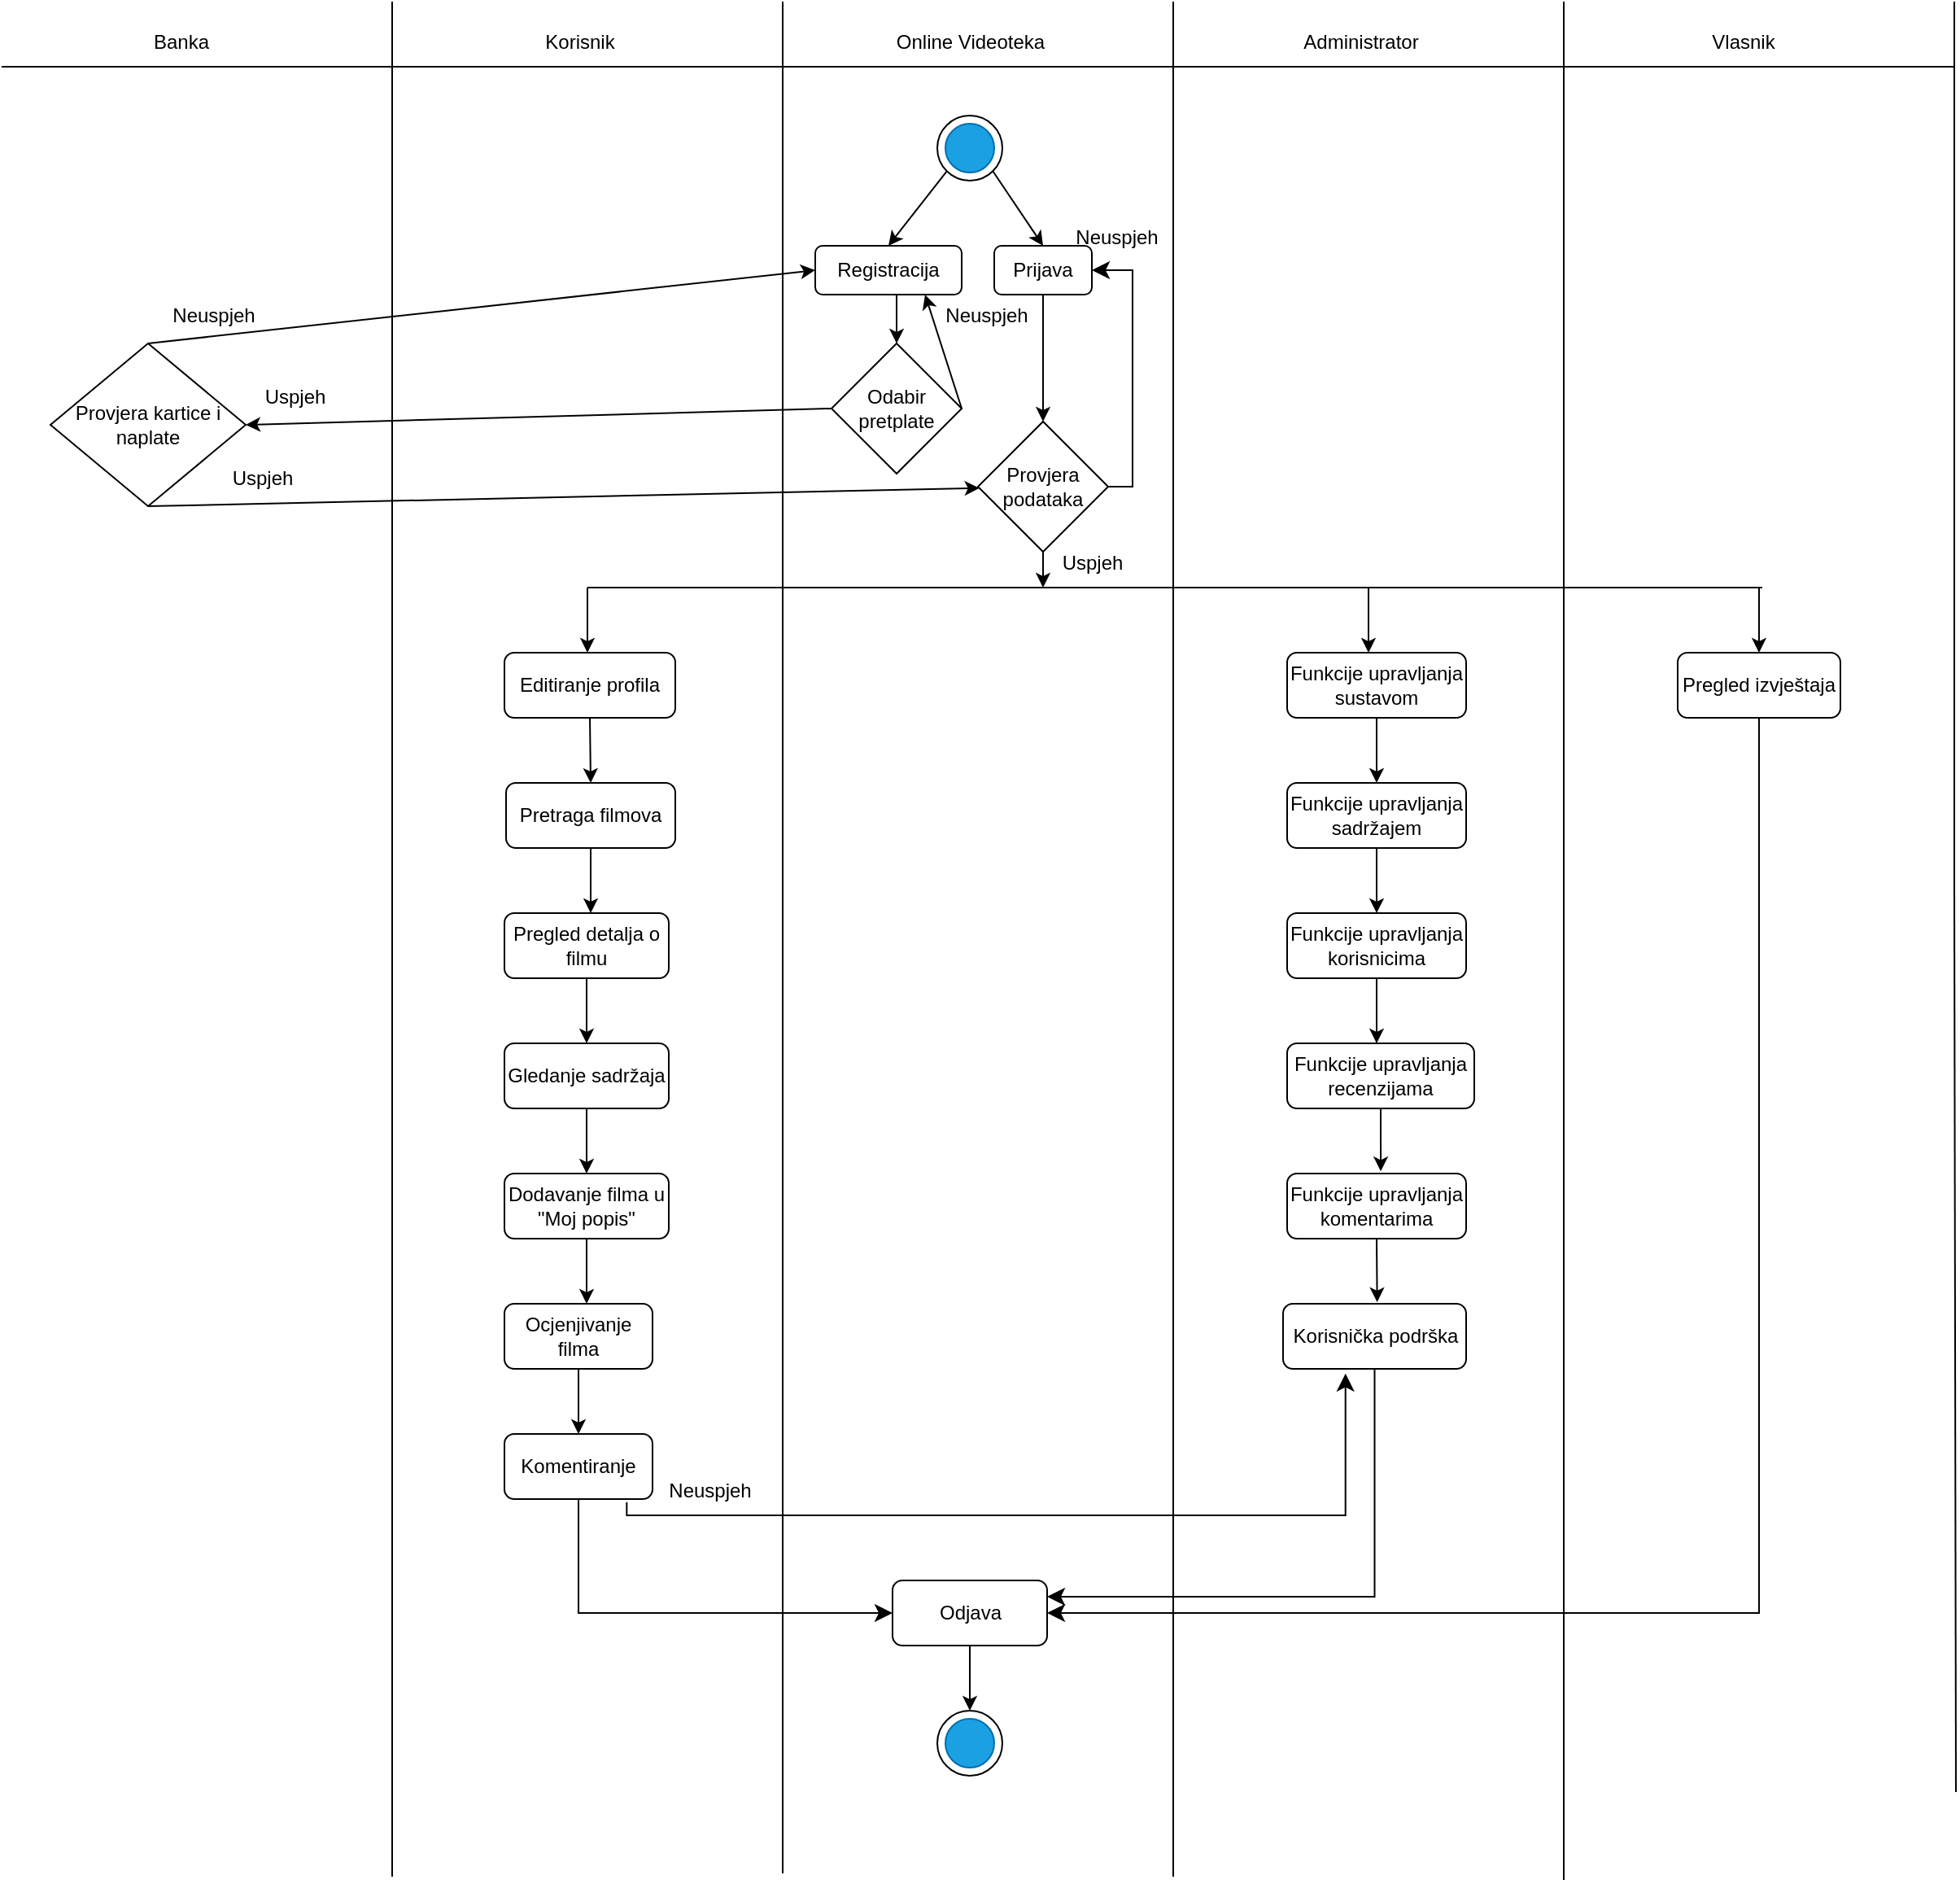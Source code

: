 <mxfile version="21.6.8" type="google">
  <diagram name="Page-1" id="RQWfcXa44yctHv4SCbA-">
    <mxGraphModel grid="1" page="1" gridSize="10" guides="1" tooltips="1" connect="1" arrows="1" fold="1" pageScale="1" pageWidth="827" pageHeight="1169" math="0" shadow="0">
      <root>
        <mxCell id="0" />
        <mxCell id="1" parent="0" />
        <mxCell id="m833cYq_X4YltrBixwbO-1" value="" style="endArrow=none;html=1;rounded=0;" edge="1" parent="1">
          <mxGeometry width="50" height="50" relative="1" as="geometry">
            <mxPoint x="240" y="840" as="sourcePoint" />
            <mxPoint x="240" as="targetPoint" />
          </mxGeometry>
        </mxCell>
        <mxCell id="m833cYq_X4YltrBixwbO-2" value="" style="endArrow=none;html=1;rounded=0;" edge="1" parent="1">
          <mxGeometry width="50" height="50" relative="1" as="geometry">
            <mxPoint y="40" as="sourcePoint" />
            <mxPoint x="1090" y="40" as="targetPoint" />
          </mxGeometry>
        </mxCell>
        <mxCell id="m833cYq_X4YltrBixwbO-3" value="" style="endArrow=none;html=1;rounded=0;" edge="1" parent="1">
          <mxGeometry width="50" height="50" relative="1" as="geometry">
            <mxPoint x="480" y="640" as="sourcePoint" />
            <mxPoint x="480" as="targetPoint" />
          </mxGeometry>
        </mxCell>
        <mxCell id="m833cYq_X4YltrBixwbO-4" value="" style="endArrow=none;html=1;rounded=0;" edge="1" parent="1">
          <mxGeometry width="50" height="50" relative="1" as="geometry">
            <mxPoint x="720" y="731" as="sourcePoint" />
            <mxPoint x="720" as="targetPoint" />
          </mxGeometry>
        </mxCell>
        <mxCell id="m833cYq_X4YltrBixwbO-5" value="Banka" style="text;html=1;align=center;verticalAlign=middle;resizable=0;points=[];autosize=1;strokeColor=none;fillColor=none;" vertex="1" parent="1">
          <mxGeometry x="80" y="10" width="60" height="30" as="geometry" />
        </mxCell>
        <mxCell id="m833cYq_X4YltrBixwbO-6" value="Korisnik" style="text;html=1;align=center;verticalAlign=middle;resizable=0;points=[];autosize=1;strokeColor=none;fillColor=none;" vertex="1" parent="1">
          <mxGeometry x="320" y="10" width="70" height="30" as="geometry" />
        </mxCell>
        <mxCell id="m833cYq_X4YltrBixwbO-7" value="Online Videoteka" style="text;html=1;align=center;verticalAlign=middle;resizable=0;points=[];autosize=1;strokeColor=none;fillColor=none;" vertex="1" parent="1">
          <mxGeometry x="540" y="10" width="110" height="30" as="geometry" />
        </mxCell>
        <mxCell id="m833cYq_X4YltrBixwbO-8" value="Administrator" style="text;html=1;align=center;verticalAlign=middle;resizable=0;points=[];autosize=1;strokeColor=none;fillColor=none;" vertex="1" parent="1">
          <mxGeometry x="790" y="10" width="90" height="30" as="geometry" />
        </mxCell>
        <mxCell id="m833cYq_X4YltrBixwbO-9" value="" style="endArrow=none;html=1;rounded=0;" edge="1" parent="1">
          <mxGeometry width="50" height="50" relative="1" as="geometry">
            <mxPoint x="960" y="540" as="sourcePoint" />
            <mxPoint x="960" as="targetPoint" />
          </mxGeometry>
        </mxCell>
        <mxCell id="m833cYq_X4YltrBixwbO-10" value="" style="endArrow=none;html=1;rounded=0;" edge="1" parent="1">
          <mxGeometry width="50" height="50" relative="1" as="geometry">
            <mxPoint x="1200" y="40" as="sourcePoint" />
            <mxPoint x="1090" y="40" as="targetPoint" />
          </mxGeometry>
        </mxCell>
        <mxCell id="m833cYq_X4YltrBixwbO-11" value="" style="endArrow=none;html=1;rounded=0;" edge="1" parent="1">
          <mxGeometry width="50" height="50" relative="1" as="geometry">
            <mxPoint x="1200" y="540" as="sourcePoint" />
            <mxPoint x="1200" as="targetPoint" />
          </mxGeometry>
        </mxCell>
        <mxCell id="m833cYq_X4YltrBixwbO-12" value="Vlasnik" style="text;html=1;align=center;verticalAlign=middle;resizable=0;points=[];autosize=1;strokeColor=none;fillColor=none;" vertex="1" parent="1">
          <mxGeometry x="1040" y="10" width="60" height="30" as="geometry" />
        </mxCell>
        <mxCell id="m833cYq_X4YltrBixwbO-14" value="" style="ellipse;whiteSpace=wrap;html=1;aspect=fixed;" vertex="1" parent="1">
          <mxGeometry x="575" y="70" width="40" height="40" as="geometry" />
        </mxCell>
        <mxCell id="m833cYq_X4YltrBixwbO-16" value="" style="ellipse;whiteSpace=wrap;html=1;aspect=fixed;fillColor=#1ba1e2;fontColor=#ffffff;strokeColor=#006EAF;" vertex="1" parent="1">
          <mxGeometry x="580" y="75" width="30" height="30" as="geometry" />
        </mxCell>
        <mxCell id="m833cYq_X4YltrBixwbO-17" value="" style="endArrow=classic;html=1;rounded=0;exitX=1;exitY=1;exitDx=0;exitDy=0;entryX=0.5;entryY=0;entryDx=0;entryDy=0;" edge="1" parent="1" source="m833cYq_X4YltrBixwbO-14" target="m833cYq_X4YltrBixwbO-19">
          <mxGeometry width="50" height="50" relative="1" as="geometry">
            <mxPoint x="390" y="380" as="sourcePoint" />
            <mxPoint x="595" y="150" as="targetPoint" />
          </mxGeometry>
        </mxCell>
        <mxCell id="m833cYq_X4YltrBixwbO-19" value="Prijava" style="rounded=1;whiteSpace=wrap;html=1;" vertex="1" parent="1">
          <mxGeometry x="610" y="150" width="60" height="30" as="geometry" />
        </mxCell>
        <mxCell id="m833cYq_X4YltrBixwbO-20" value="" style="endArrow=classic;html=1;rounded=0;exitX=0.5;exitY=1;exitDx=0;exitDy=0;entryX=0.5;entryY=0;entryDx=0;entryDy=0;" edge="1" parent="1" source="m833cYq_X4YltrBixwbO-19" target="m833cYq_X4YltrBixwbO-21">
          <mxGeometry width="50" height="50" relative="1" as="geometry">
            <mxPoint x="390" y="380" as="sourcePoint" />
            <mxPoint x="595" y="220" as="targetPoint" />
          </mxGeometry>
        </mxCell>
        <mxCell id="m833cYq_X4YltrBixwbO-21" value="Provjera podataka" style="rhombus;whiteSpace=wrap;html=1;" vertex="1" parent="1">
          <mxGeometry x="600" y="258" width="80" height="80" as="geometry" />
        </mxCell>
        <mxCell id="m833cYq_X4YltrBixwbO-23" value="" style="edgeStyle=elbowEdgeStyle;elbow=horizontal;endArrow=classic;html=1;curved=0;rounded=0;endSize=8;startSize=8;exitX=1;exitY=0.5;exitDx=0;exitDy=0;" edge="1" parent="1" source="m833cYq_X4YltrBixwbO-21" target="m833cYq_X4YltrBixwbO-19">
          <mxGeometry width="50" height="50" relative="1" as="geometry">
            <mxPoint x="640" y="260" as="sourcePoint" />
            <mxPoint x="695" y="165" as="targetPoint" />
            <Array as="points">
              <mxPoint x="695" y="190" />
            </Array>
          </mxGeometry>
        </mxCell>
        <mxCell id="m833cYq_X4YltrBixwbO-27" value="Neuspjeh" style="text;html=1;align=center;verticalAlign=middle;resizable=0;points=[];autosize=1;strokeColor=none;fillColor=none;" vertex="1" parent="1">
          <mxGeometry x="650" y="130" width="70" height="30" as="geometry" />
        </mxCell>
        <mxCell id="m833cYq_X4YltrBixwbO-28" value="Registracija" style="rounded=1;whiteSpace=wrap;html=1;" vertex="1" parent="1">
          <mxGeometry x="500" y="150" width="90" height="30" as="geometry" />
        </mxCell>
        <mxCell id="m833cYq_X4YltrBixwbO-30" value="" style="endArrow=classic;html=1;rounded=0;entryX=0.5;entryY=0;entryDx=0;entryDy=0;exitX=0;exitY=1;exitDx=0;exitDy=0;" edge="1" parent="1" source="m833cYq_X4YltrBixwbO-14" target="m833cYq_X4YltrBixwbO-28">
          <mxGeometry width="50" height="50" relative="1" as="geometry">
            <mxPoint x="580" y="100" as="sourcePoint" />
            <mxPoint x="440" y="330" as="targetPoint" />
          </mxGeometry>
        </mxCell>
        <mxCell id="m833cYq_X4YltrBixwbO-31" value="Odabir pretplate" style="rhombus;whiteSpace=wrap;html=1;" vertex="1" parent="1">
          <mxGeometry x="510" y="210" width="80" height="80" as="geometry" />
        </mxCell>
        <mxCell id="m833cYq_X4YltrBixwbO-32" value="" style="endArrow=classic;html=1;rounded=0;entryX=0.5;entryY=0;entryDx=0;entryDy=0;" edge="1" parent="1" target="m833cYq_X4YltrBixwbO-31">
          <mxGeometry width="50" height="50" relative="1" as="geometry">
            <mxPoint x="550" y="180" as="sourcePoint" />
            <mxPoint x="440" y="330" as="targetPoint" />
          </mxGeometry>
        </mxCell>
        <mxCell id="m833cYq_X4YltrBixwbO-33" value="Provjera kartice i naplate" style="rhombus;whiteSpace=wrap;html=1;" vertex="1" parent="1">
          <mxGeometry x="30" y="210" width="120" height="100" as="geometry" />
        </mxCell>
        <mxCell id="m833cYq_X4YltrBixwbO-34" value="" style="endArrow=classic;html=1;rounded=0;exitX=0;exitY=0.5;exitDx=0;exitDy=0;entryX=1;entryY=0.5;entryDx=0;entryDy=0;" edge="1" parent="1" source="m833cYq_X4YltrBixwbO-31" target="m833cYq_X4YltrBixwbO-33">
          <mxGeometry width="50" height="50" relative="1" as="geometry">
            <mxPoint x="390" y="380" as="sourcePoint" />
            <mxPoint x="440" y="330" as="targetPoint" />
          </mxGeometry>
        </mxCell>
        <mxCell id="m833cYq_X4YltrBixwbO-35" value="Uspjeh" style="text;html=1;align=center;verticalAlign=middle;resizable=0;points=[];autosize=1;strokeColor=none;fillColor=none;" vertex="1" parent="1">
          <mxGeometry x="150" y="228" width="60" height="30" as="geometry" />
        </mxCell>
        <mxCell id="m833cYq_X4YltrBixwbO-36" value="" style="endArrow=classic;html=1;rounded=0;exitX=0.5;exitY=0;exitDx=0;exitDy=0;entryX=0;entryY=0.5;entryDx=0;entryDy=0;" edge="1" parent="1" source="m833cYq_X4YltrBixwbO-33" target="m833cYq_X4YltrBixwbO-28">
          <mxGeometry width="50" height="50" relative="1" as="geometry">
            <mxPoint x="390" y="380" as="sourcePoint" />
            <mxPoint x="440" y="330" as="targetPoint" />
          </mxGeometry>
        </mxCell>
        <mxCell id="m833cYq_X4YltrBixwbO-37" value="Neuspjeh" style="text;html=1;align=center;verticalAlign=middle;resizable=0;points=[];autosize=1;strokeColor=none;fillColor=none;" vertex="1" parent="1">
          <mxGeometry x="95" y="178" width="70" height="30" as="geometry" />
        </mxCell>
        <mxCell id="m833cYq_X4YltrBixwbO-38" value="" style="endArrow=classic;html=1;rounded=0;exitX=0.5;exitY=1;exitDx=0;exitDy=0;" edge="1" parent="1" source="m833cYq_X4YltrBixwbO-33" target="m833cYq_X4YltrBixwbO-21">
          <mxGeometry width="50" height="50" relative="1" as="geometry">
            <mxPoint x="390" y="380" as="sourcePoint" />
            <mxPoint x="440" y="330" as="targetPoint" />
          </mxGeometry>
        </mxCell>
        <mxCell id="m833cYq_X4YltrBixwbO-39" value="Uspjeh" style="text;html=1;align=center;verticalAlign=middle;resizable=0;points=[];autosize=1;strokeColor=none;fillColor=none;" vertex="1" parent="1">
          <mxGeometry x="130" y="278" width="60" height="30" as="geometry" />
        </mxCell>
        <mxCell id="m833cYq_X4YltrBixwbO-40" value="" style="endArrow=classic;html=1;rounded=0;exitX=1;exitY=0.5;exitDx=0;exitDy=0;entryX=0.75;entryY=1;entryDx=0;entryDy=0;" edge="1" parent="1" source="m833cYq_X4YltrBixwbO-31" target="m833cYq_X4YltrBixwbO-28">
          <mxGeometry width="50" height="50" relative="1" as="geometry">
            <mxPoint x="390" y="380" as="sourcePoint" />
            <mxPoint x="640" y="380" as="targetPoint" />
          </mxGeometry>
        </mxCell>
        <mxCell id="m833cYq_X4YltrBixwbO-41" value="Neuspjeh" style="text;html=1;align=center;verticalAlign=middle;resizable=0;points=[];autosize=1;strokeColor=none;fillColor=none;" vertex="1" parent="1">
          <mxGeometry x="570" y="178" width="70" height="30" as="geometry" />
        </mxCell>
        <mxCell id="m833cYq_X4YltrBixwbO-42" value="" style="endArrow=classic;html=1;rounded=0;exitX=0.5;exitY=1;exitDx=0;exitDy=0;" edge="1" parent="1" source="m833cYq_X4YltrBixwbO-21">
          <mxGeometry width="50" height="50" relative="1" as="geometry">
            <mxPoint x="390" y="380" as="sourcePoint" />
            <mxPoint x="640" y="360" as="targetPoint" />
          </mxGeometry>
        </mxCell>
        <mxCell id="m833cYq_X4YltrBixwbO-43" value="Uspjeh" style="text;html=1;align=center;verticalAlign=middle;resizable=0;points=[];autosize=1;strokeColor=none;fillColor=none;" vertex="1" parent="1">
          <mxGeometry x="640" y="330" width="60" height="30" as="geometry" />
        </mxCell>
        <mxCell id="m833cYq_X4YltrBixwbO-44" value="" style="endArrow=none;html=1;rounded=0;" edge="1" parent="1">
          <mxGeometry width="50" height="50" relative="1" as="geometry">
            <mxPoint x="360" y="360" as="sourcePoint" />
            <mxPoint x="1082" y="360" as="targetPoint" />
          </mxGeometry>
        </mxCell>
        <mxCell id="m833cYq_X4YltrBixwbO-45" value="" style="endArrow=classic;html=1;rounded=0;" edge="1" parent="1">
          <mxGeometry width="50" height="50" relative="1" as="geometry">
            <mxPoint x="1080" y="360" as="sourcePoint" />
            <mxPoint x="1080" y="400" as="targetPoint" />
          </mxGeometry>
        </mxCell>
        <mxCell id="m833cYq_X4YltrBixwbO-46" value="Pregled izvještaja" style="rounded=1;whiteSpace=wrap;html=1;" vertex="1" parent="1">
          <mxGeometry x="1030" y="400" width="100" height="40" as="geometry" />
        </mxCell>
        <mxCell id="m833cYq_X4YltrBixwbO-47" value="" style="endArrow=none;html=1;rounded=0;" edge="1" parent="1">
          <mxGeometry width="50" height="50" relative="1" as="geometry">
            <mxPoint x="960" y="540" as="sourcePoint" />
            <mxPoint x="960" y="830" as="targetPoint" />
          </mxGeometry>
        </mxCell>
        <mxCell id="m833cYq_X4YltrBixwbO-48" value="" style="endArrow=classic;html=1;rounded=0;" edge="1" parent="1">
          <mxGeometry width="50" height="50" relative="1" as="geometry">
            <mxPoint x="360" y="360" as="sourcePoint" />
            <mxPoint x="360" y="400" as="targetPoint" />
          </mxGeometry>
        </mxCell>
        <mxCell id="m833cYq_X4YltrBixwbO-49" value="" style="endArrow=classic;html=1;rounded=0;" edge="1" parent="1">
          <mxGeometry width="50" height="50" relative="1" as="geometry">
            <mxPoint x="840" y="360" as="sourcePoint" />
            <mxPoint x="840" y="400" as="targetPoint" />
          </mxGeometry>
        </mxCell>
        <mxCell id="m833cYq_X4YltrBixwbO-50" value="Funkcije upravljanja sustavom" style="rounded=1;whiteSpace=wrap;html=1;" vertex="1" parent="1">
          <mxGeometry x="790" y="400" width="110" height="40" as="geometry" />
        </mxCell>
        <mxCell id="m833cYq_X4YltrBixwbO-51" value="" style="endArrow=none;html=1;rounded=0;" edge="1" parent="1">
          <mxGeometry width="50" height="50" relative="1" as="geometry">
            <mxPoint x="480" y="640" as="sourcePoint" />
            <mxPoint x="480" y="850" as="targetPoint" />
          </mxGeometry>
        </mxCell>
        <mxCell id="m833cYq_X4YltrBixwbO-52" value="Editiranje profila" style="rounded=1;whiteSpace=wrap;html=1;" vertex="1" parent="1">
          <mxGeometry x="309" y="400" width="105" height="40" as="geometry" />
        </mxCell>
        <mxCell id="m833cYq_X4YltrBixwbO-53" value="Pretraga filmova" style="rounded=1;whiteSpace=wrap;html=1;" vertex="1" parent="1">
          <mxGeometry x="310" y="480" width="104" height="40" as="geometry" />
        </mxCell>
        <mxCell id="m833cYq_X4YltrBixwbO-54" value="Pregled detalja o filmu" style="rounded=1;whiteSpace=wrap;html=1;" vertex="1" parent="1">
          <mxGeometry x="309" y="560" width="101" height="40" as="geometry" />
        </mxCell>
        <mxCell id="m833cYq_X4YltrBixwbO-55" value="Gledanje sadržaja" style="rounded=1;whiteSpace=wrap;html=1;" vertex="1" parent="1">
          <mxGeometry x="309" y="640" width="101" height="40" as="geometry" />
        </mxCell>
        <mxCell id="m833cYq_X4YltrBixwbO-56" value="Dodavanje filma u &quot;Moj popis&quot;" style="rounded=1;whiteSpace=wrap;html=1;" vertex="1" parent="1">
          <mxGeometry x="309" y="720" width="101" height="40" as="geometry" />
        </mxCell>
        <mxCell id="m833cYq_X4YltrBixwbO-57" value="Ocjenjivanje filma" style="rounded=1;whiteSpace=wrap;html=1;" vertex="1" parent="1">
          <mxGeometry x="309" y="800" width="91" height="40" as="geometry" />
        </mxCell>
        <mxCell id="m833cYq_X4YltrBixwbO-58" value="Komentiranje" style="rounded=1;whiteSpace=wrap;html=1;" vertex="1" parent="1">
          <mxGeometry x="309" y="880" width="91" height="40" as="geometry" />
        </mxCell>
        <mxCell id="m833cYq_X4YltrBixwbO-59" value="Funkcije upravljanja sadržajem" style="rounded=1;whiteSpace=wrap;html=1;" vertex="1" parent="1">
          <mxGeometry x="790" y="480" width="110" height="40" as="geometry" />
        </mxCell>
        <mxCell id="m833cYq_X4YltrBixwbO-61" value="Funkcije upravljanja korisnicima" style="rounded=1;whiteSpace=wrap;html=1;" vertex="1" parent="1">
          <mxGeometry x="790" y="560" width="110" height="40" as="geometry" />
        </mxCell>
        <mxCell id="m833cYq_X4YltrBixwbO-62" value="Funkcije upravljanja recenzijama" style="rounded=1;whiteSpace=wrap;html=1;" vertex="1" parent="1">
          <mxGeometry x="790" y="640" width="115" height="40" as="geometry" />
        </mxCell>
        <mxCell id="m833cYq_X4YltrBixwbO-64" value="Funkcije upravljanja komentarima" style="rounded=1;whiteSpace=wrap;html=1;" vertex="1" parent="1">
          <mxGeometry x="790" y="720" width="110" height="40" as="geometry" />
        </mxCell>
        <mxCell id="m833cYq_X4YltrBixwbO-65" value="Korisnička podrška" style="rounded=1;whiteSpace=wrap;html=1;" vertex="1" parent="1">
          <mxGeometry x="787.5" y="800" width="112.5" height="40" as="geometry" />
        </mxCell>
        <mxCell id="m833cYq_X4YltrBixwbO-66" value="" style="endArrow=none;html=1;rounded=0;" edge="1" parent="1">
          <mxGeometry width="50" height="50" relative="1" as="geometry">
            <mxPoint x="720" y="730" as="sourcePoint" />
            <mxPoint x="720" y="920" as="targetPoint" />
          </mxGeometry>
        </mxCell>
        <mxCell id="m833cYq_X4YltrBixwbO-68" value="" style="endArrow=none;html=1;rounded=0;" edge="1" parent="1">
          <mxGeometry width="50" height="50" relative="1" as="geometry">
            <mxPoint x="480" y="850" as="sourcePoint" />
            <mxPoint x="480" y="1150" as="targetPoint" />
          </mxGeometry>
        </mxCell>
        <mxCell id="m833cYq_X4YltrBixwbO-69" value="" style="endArrow=none;html=1;rounded=0;" edge="1" parent="1">
          <mxGeometry width="50" height="50" relative="1" as="geometry">
            <mxPoint x="720" y="920" as="sourcePoint" />
            <mxPoint x="720" y="1152" as="targetPoint" />
          </mxGeometry>
        </mxCell>
        <mxCell id="m833cYq_X4YltrBixwbO-70" value="" style="endArrow=none;html=1;rounded=0;" edge="1" parent="1">
          <mxGeometry width="50" height="50" relative="1" as="geometry">
            <mxPoint x="240" y="840" as="sourcePoint" />
            <mxPoint x="240" y="1152" as="targetPoint" />
          </mxGeometry>
        </mxCell>
        <mxCell id="m833cYq_X4YltrBixwbO-71" value="" style="endArrow=none;html=1;rounded=0;" edge="1" parent="1">
          <mxGeometry width="50" height="50" relative="1" as="geometry">
            <mxPoint x="1200" y="540" as="sourcePoint" />
            <mxPoint x="1201" y="1100" as="targetPoint" />
          </mxGeometry>
        </mxCell>
        <mxCell id="m833cYq_X4YltrBixwbO-72" value="" style="endArrow=none;html=1;rounded=0;" edge="1" parent="1">
          <mxGeometry width="50" height="50" relative="1" as="geometry">
            <mxPoint x="960" y="830" as="sourcePoint" />
            <mxPoint x="960" y="1154" as="targetPoint" />
          </mxGeometry>
        </mxCell>
        <mxCell id="m833cYq_X4YltrBixwbO-73" value="Odjava" style="rounded=1;whiteSpace=wrap;html=1;" vertex="1" parent="1">
          <mxGeometry x="547.5" y="970" width="95" height="40" as="geometry" />
        </mxCell>
        <mxCell id="m833cYq_X4YltrBixwbO-74" value="" style="endArrow=classic;html=1;rounded=0;exitX=0.5;exitY=1;exitDx=0;exitDy=0;" edge="1" parent="1" source="m833cYq_X4YltrBixwbO-73">
          <mxGeometry width="50" height="50" relative="1" as="geometry">
            <mxPoint x="710" y="840" as="sourcePoint" />
            <mxPoint x="595" y="1050" as="targetPoint" />
          </mxGeometry>
        </mxCell>
        <mxCell id="m833cYq_X4YltrBixwbO-79" value="" style="ellipse;whiteSpace=wrap;html=1;aspect=fixed;" vertex="1" parent="1">
          <mxGeometry x="575" y="1050" width="40" height="40" as="geometry" />
        </mxCell>
        <mxCell id="m833cYq_X4YltrBixwbO-80" value="" style="ellipse;whiteSpace=wrap;html=1;aspect=fixed;fillColor=#1ba1e2;fontColor=#ffffff;strokeColor=#006EAF;" vertex="1" parent="1">
          <mxGeometry x="580" y="1055" width="30" height="30" as="geometry" />
        </mxCell>
        <mxCell id="m833cYq_X4YltrBixwbO-85" value="" style="edgeStyle=elbowEdgeStyle;elbow=vertical;endArrow=classic;html=1;curved=0;rounded=0;endSize=8;startSize=8;entryX=0;entryY=0.5;entryDx=0;entryDy=0;exitX=0.5;exitY=1;exitDx=0;exitDy=0;" edge="1" parent="1" source="m833cYq_X4YltrBixwbO-58" target="m833cYq_X4YltrBixwbO-73">
          <mxGeometry width="50" height="50" relative="1" as="geometry">
            <mxPoint x="360" y="930" as="sourcePoint" />
            <mxPoint x="760" y="790" as="targetPoint" />
            <Array as="points">
              <mxPoint x="460" y="990" />
            </Array>
          </mxGeometry>
        </mxCell>
        <mxCell id="m833cYq_X4YltrBixwbO-86" value="" style="edgeStyle=elbowEdgeStyle;elbow=horizontal;endArrow=classic;html=1;curved=0;rounded=0;endSize=8;startSize=8;exitX=0.5;exitY=1;exitDx=0;exitDy=0;entryX=1;entryY=0.5;entryDx=0;entryDy=0;" edge="1" parent="1" source="m833cYq_X4YltrBixwbO-46" target="m833cYq_X4YltrBixwbO-73">
          <mxGeometry width="50" height="50" relative="1" as="geometry">
            <mxPoint x="710" y="740" as="sourcePoint" />
            <mxPoint x="1070" y="980" as="targetPoint" />
            <Array as="points">
              <mxPoint x="1080" y="710" />
            </Array>
          </mxGeometry>
        </mxCell>
        <mxCell id="m833cYq_X4YltrBixwbO-87" value="" style="endArrow=classic;html=1;rounded=0;exitX=0.5;exitY=1;exitDx=0;exitDy=0;entryX=0.5;entryY=0;entryDx=0;entryDy=0;" edge="1" parent="1" source="m833cYq_X4YltrBixwbO-52" target="m833cYq_X4YltrBixwbO-53">
          <mxGeometry width="50" height="50" relative="1" as="geometry">
            <mxPoint x="710" y="740" as="sourcePoint" />
            <mxPoint x="760" y="690" as="targetPoint" />
          </mxGeometry>
        </mxCell>
        <mxCell id="m833cYq_X4YltrBixwbO-88" value="" style="endArrow=classic;html=1;rounded=0;exitX=0.5;exitY=1;exitDx=0;exitDy=0;" edge="1" parent="1" source="m833cYq_X4YltrBixwbO-53">
          <mxGeometry width="50" height="50" relative="1" as="geometry">
            <mxPoint x="710" y="740" as="sourcePoint" />
            <mxPoint x="362" y="560" as="targetPoint" />
          </mxGeometry>
        </mxCell>
        <mxCell id="m833cYq_X4YltrBixwbO-90" value="" style="endArrow=classic;html=1;rounded=0;exitX=0.5;exitY=1;exitDx=0;exitDy=0;entryX=0.5;entryY=0;entryDx=0;entryDy=0;" edge="1" parent="1" source="m833cYq_X4YltrBixwbO-54" target="m833cYq_X4YltrBixwbO-55">
          <mxGeometry width="50" height="50" relative="1" as="geometry">
            <mxPoint x="710" y="740" as="sourcePoint" />
            <mxPoint x="760" y="690" as="targetPoint" />
          </mxGeometry>
        </mxCell>
        <mxCell id="m833cYq_X4YltrBixwbO-91" value="" style="endArrow=classic;html=1;rounded=0;entryX=0.5;entryY=0;entryDx=0;entryDy=0;exitX=0.5;exitY=1;exitDx=0;exitDy=0;" edge="1" parent="1" source="m833cYq_X4YltrBixwbO-55" target="m833cYq_X4YltrBixwbO-56">
          <mxGeometry width="50" height="50" relative="1" as="geometry">
            <mxPoint x="360" y="690" as="sourcePoint" />
            <mxPoint x="760" y="690" as="targetPoint" />
          </mxGeometry>
        </mxCell>
        <mxCell id="m833cYq_X4YltrBixwbO-94" value="" style="endArrow=classic;html=1;rounded=0;exitX=0.5;exitY=1;exitDx=0;exitDy=0;entryX=0.555;entryY=0;entryDx=0;entryDy=0;entryPerimeter=0;" edge="1" parent="1" source="m833cYq_X4YltrBixwbO-56" target="m833cYq_X4YltrBixwbO-57">
          <mxGeometry width="50" height="50" relative="1" as="geometry">
            <mxPoint x="710" y="740" as="sourcePoint" />
            <mxPoint x="360" y="790" as="targetPoint" />
          </mxGeometry>
        </mxCell>
        <mxCell id="m833cYq_X4YltrBixwbO-95" value="" style="endArrow=classic;html=1;rounded=0;exitX=0.5;exitY=1;exitDx=0;exitDy=0;entryX=0.5;entryY=0;entryDx=0;entryDy=0;" edge="1" parent="1" source="m833cYq_X4YltrBixwbO-57" target="m833cYq_X4YltrBixwbO-58">
          <mxGeometry width="50" height="50" relative="1" as="geometry">
            <mxPoint x="710" y="740" as="sourcePoint" />
            <mxPoint x="760" y="690" as="targetPoint" />
          </mxGeometry>
        </mxCell>
        <mxCell id="m833cYq_X4YltrBixwbO-96" value="" style="endArrow=classic;html=1;rounded=0;exitX=0.5;exitY=1;exitDx=0;exitDy=0;entryX=0.5;entryY=0;entryDx=0;entryDy=0;" edge="1" parent="1" source="m833cYq_X4YltrBixwbO-50" target="m833cYq_X4YltrBixwbO-59">
          <mxGeometry width="50" height="50" relative="1" as="geometry">
            <mxPoint x="710" y="640" as="sourcePoint" />
            <mxPoint x="760" y="590" as="targetPoint" />
          </mxGeometry>
        </mxCell>
        <mxCell id="m833cYq_X4YltrBixwbO-97" value="" style="endArrow=classic;html=1;rounded=0;exitX=0.5;exitY=1;exitDx=0;exitDy=0;entryX=0.5;entryY=0;entryDx=0;entryDy=0;" edge="1" parent="1" source="m833cYq_X4YltrBixwbO-59" target="m833cYq_X4YltrBixwbO-61">
          <mxGeometry width="50" height="50" relative="1" as="geometry">
            <mxPoint x="710" y="640" as="sourcePoint" />
            <mxPoint x="760" y="590" as="targetPoint" />
          </mxGeometry>
        </mxCell>
        <mxCell id="m833cYq_X4YltrBixwbO-98" value="" style="endArrow=classic;html=1;rounded=0;" edge="1" parent="1">
          <mxGeometry width="50" height="50" relative="1" as="geometry">
            <mxPoint x="845" y="600" as="sourcePoint" />
            <mxPoint x="845" y="640" as="targetPoint" />
          </mxGeometry>
        </mxCell>
        <mxCell id="m833cYq_X4YltrBixwbO-100" value="" style="edgeStyle=elbowEdgeStyle;elbow=vertical;endArrow=classic;html=1;curved=0;rounded=0;endSize=8;startSize=8;exitX=0.5;exitY=1;exitDx=0;exitDy=0;entryX=1;entryY=0.25;entryDx=0;entryDy=0;" edge="1" parent="1" source="m833cYq_X4YltrBixwbO-65" target="m833cYq_X4YltrBixwbO-73">
          <mxGeometry width="50" height="50" relative="1" as="geometry">
            <mxPoint x="710" y="640" as="sourcePoint" />
            <mxPoint x="790" y="960" as="targetPoint" />
            <Array as="points">
              <mxPoint x="810" y="980" />
            </Array>
          </mxGeometry>
        </mxCell>
        <mxCell id="m833cYq_X4YltrBixwbO-101" value="" style="endArrow=classic;html=1;rounded=0;exitX=0.5;exitY=1;exitDx=0;exitDy=0;entryX=0.523;entryY=-0.034;entryDx=0;entryDy=0;entryPerimeter=0;" edge="1" parent="1" source="m833cYq_X4YltrBixwbO-62" target="m833cYq_X4YltrBixwbO-64">
          <mxGeometry width="50" height="50" relative="1" as="geometry">
            <mxPoint x="710" y="840" as="sourcePoint" />
            <mxPoint x="845" y="710" as="targetPoint" />
          </mxGeometry>
        </mxCell>
        <mxCell id="m833cYq_X4YltrBixwbO-102" value="" style="endArrow=classic;html=1;rounded=0;exitX=0.5;exitY=1;exitDx=0;exitDy=0;entryX=0.514;entryY=-0.026;entryDx=0;entryDy=0;entryPerimeter=0;" edge="1" parent="1" source="m833cYq_X4YltrBixwbO-64" target="m833cYq_X4YltrBixwbO-65">
          <mxGeometry width="50" height="50" relative="1" as="geometry">
            <mxPoint x="829.34" y="770.4" as="sourcePoint" />
            <mxPoint x="865.66" y="770" as="targetPoint" />
          </mxGeometry>
        </mxCell>
        <mxCell id="m833cYq_X4YltrBixwbO-104" value="" style="edgeStyle=elbowEdgeStyle;elbow=vertical;endArrow=classic;html=1;curved=0;rounded=0;endSize=8;startSize=8;exitX=0.826;exitY=1.05;exitDx=0;exitDy=0;exitPerimeter=0;entryX=0.341;entryY=1.071;entryDx=0;entryDy=0;entryPerimeter=0;" edge="1" parent="1" source="m833cYq_X4YltrBixwbO-58" target="m833cYq_X4YltrBixwbO-65">
          <mxGeometry width="50" height="50" relative="1" as="geometry">
            <mxPoint x="810" y="690" as="sourcePoint" />
            <mxPoint x="860" y="640" as="targetPoint" />
            <Array as="points">
              <mxPoint x="600" y="930" />
            </Array>
          </mxGeometry>
        </mxCell>
        <mxCell id="m833cYq_X4YltrBixwbO-105" value="Neuspjeh" style="text;html=1;align=center;verticalAlign=middle;resizable=0;points=[];autosize=1;strokeColor=none;fillColor=none;" vertex="1" parent="1">
          <mxGeometry x="400" y="900" width="70" height="30" as="geometry" />
        </mxCell>
      </root>
    </mxGraphModel>
  </diagram>
</mxfile>
